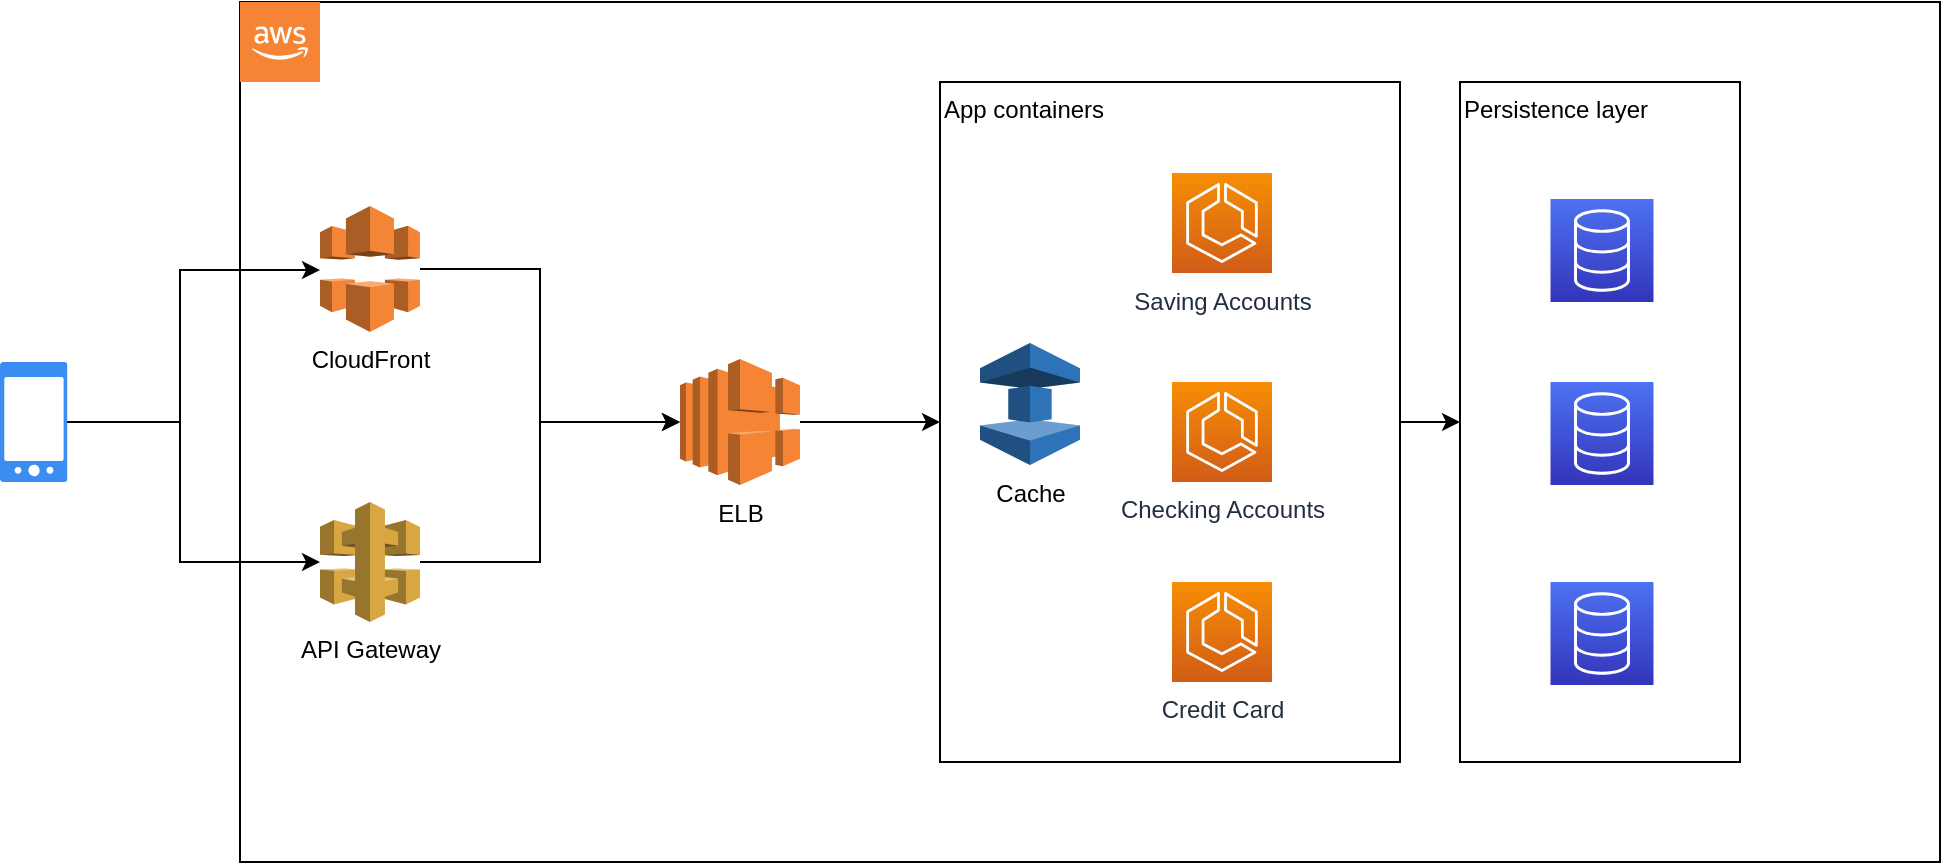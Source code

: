 <mxfile version="20.5.3" type="github">
  <diagram id="5bzbKDXPPmBTwJNbyLpx" name="Página-1">
    <mxGraphModel dx="1354" dy="767" grid="1" gridSize="10" guides="1" tooltips="1" connect="1" arrows="1" fold="1" page="1" pageScale="1" pageWidth="827" pageHeight="1169" math="0" shadow="0">
      <root>
        <mxCell id="0" />
        <mxCell id="1" parent="0" />
        <mxCell id="9ftaW-9AjqoJVhmIAfhh-5" value="" style="rounded=0;whiteSpace=wrap;html=1;" vertex="1" parent="1">
          <mxGeometry x="140" y="60" width="850" height="430" as="geometry" />
        </mxCell>
        <mxCell id="9ftaW-9AjqoJVhmIAfhh-8" style="edgeStyle=orthogonalEdgeStyle;rounded=0;orthogonalLoop=1;jettySize=auto;html=1;" edge="1" parent="1" source="9ftaW-9AjqoJVhmIAfhh-1" target="9ftaW-9AjqoJVhmIAfhh-2">
          <mxGeometry relative="1" as="geometry">
            <Array as="points">
              <mxPoint x="110" y="270" />
              <mxPoint x="110" y="194" />
            </Array>
          </mxGeometry>
        </mxCell>
        <mxCell id="9ftaW-9AjqoJVhmIAfhh-9" style="edgeStyle=orthogonalEdgeStyle;rounded=0;orthogonalLoop=1;jettySize=auto;html=1;" edge="1" parent="1" source="9ftaW-9AjqoJVhmIAfhh-1" target="9ftaW-9AjqoJVhmIAfhh-7">
          <mxGeometry relative="1" as="geometry">
            <Array as="points">
              <mxPoint x="110" y="270" />
              <mxPoint x="110" y="340" />
            </Array>
          </mxGeometry>
        </mxCell>
        <mxCell id="9ftaW-9AjqoJVhmIAfhh-1" value="" style="sketch=0;html=1;aspect=fixed;strokeColor=none;shadow=0;align=center;verticalAlign=top;fillColor=#3B8DF1;shape=mxgraph.gcp2.phone_android" vertex="1" parent="1">
          <mxGeometry x="20" y="240" width="33.6" height="60" as="geometry" />
        </mxCell>
        <mxCell id="9ftaW-9AjqoJVhmIAfhh-10" style="edgeStyle=orthogonalEdgeStyle;rounded=0;orthogonalLoop=1;jettySize=auto;html=1;" edge="1" parent="1" source="9ftaW-9AjqoJVhmIAfhh-2" target="9ftaW-9AjqoJVhmIAfhh-6">
          <mxGeometry relative="1" as="geometry">
            <Array as="points">
              <mxPoint x="290" y="194" />
              <mxPoint x="290" y="270" />
            </Array>
          </mxGeometry>
        </mxCell>
        <mxCell id="9ftaW-9AjqoJVhmIAfhh-2" value="CloudFront" style="outlineConnect=0;dashed=0;verticalLabelPosition=bottom;verticalAlign=top;align=center;html=1;shape=mxgraph.aws3.cloudfront;fillColor=#F58536;gradientColor=none;" vertex="1" parent="1">
          <mxGeometry x="180" y="162" width="50" height="63" as="geometry" />
        </mxCell>
        <mxCell id="9ftaW-9AjqoJVhmIAfhh-3" value="" style="outlineConnect=0;dashed=0;verticalLabelPosition=bottom;verticalAlign=top;align=center;html=1;shape=mxgraph.aws3.cloud_2;fillColor=#F58534;gradientColor=none;" vertex="1" parent="1">
          <mxGeometry x="140" y="60" width="40" height="40" as="geometry" />
        </mxCell>
        <mxCell id="9ftaW-9AjqoJVhmIAfhh-17" style="edgeStyle=orthogonalEdgeStyle;rounded=0;orthogonalLoop=1;jettySize=auto;html=1;" edge="1" parent="1" source="9ftaW-9AjqoJVhmIAfhh-6" target="9ftaW-9AjqoJVhmIAfhh-13">
          <mxGeometry relative="1" as="geometry" />
        </mxCell>
        <mxCell id="9ftaW-9AjqoJVhmIAfhh-6" value="ELB" style="outlineConnect=0;dashed=0;verticalLabelPosition=bottom;verticalAlign=top;align=center;html=1;shape=mxgraph.aws3.elastic_load_balancing;fillColor=#F58534;gradientColor=none;" vertex="1" parent="1">
          <mxGeometry x="360" y="238.5" width="60" height="63" as="geometry" />
        </mxCell>
        <mxCell id="9ftaW-9AjqoJVhmIAfhh-11" style="edgeStyle=orthogonalEdgeStyle;rounded=0;orthogonalLoop=1;jettySize=auto;html=1;" edge="1" parent="1" source="9ftaW-9AjqoJVhmIAfhh-7" target="9ftaW-9AjqoJVhmIAfhh-6">
          <mxGeometry relative="1" as="geometry">
            <Array as="points">
              <mxPoint x="290" y="340" />
              <mxPoint x="290" y="270" />
            </Array>
          </mxGeometry>
        </mxCell>
        <mxCell id="9ftaW-9AjqoJVhmIAfhh-7" value="API Gateway" style="outlineConnect=0;dashed=0;verticalLabelPosition=bottom;verticalAlign=top;align=center;html=1;shape=mxgraph.aws3.api_gateway;fillColor=#D9A741;gradientColor=none;" vertex="1" parent="1">
          <mxGeometry x="180" y="310" width="50" height="60" as="geometry" />
        </mxCell>
        <mxCell id="9ftaW-9AjqoJVhmIAfhh-22" style="edgeStyle=orthogonalEdgeStyle;rounded=0;orthogonalLoop=1;jettySize=auto;html=1;entryX=0;entryY=0.5;entryDx=0;entryDy=0;" edge="1" parent="1" source="9ftaW-9AjqoJVhmIAfhh-13" target="9ftaW-9AjqoJVhmIAfhh-18">
          <mxGeometry relative="1" as="geometry" />
        </mxCell>
        <mxCell id="9ftaW-9AjqoJVhmIAfhh-13" value="&lt;div&gt;App containers&lt;br&gt;&lt;/div&gt;" style="rounded=0;whiteSpace=wrap;html=1;align=left;verticalAlign=top;" vertex="1" parent="1">
          <mxGeometry x="490" y="100" width="230" height="340" as="geometry" />
        </mxCell>
        <mxCell id="9ftaW-9AjqoJVhmIAfhh-12" value="Cache" style="outlineConnect=0;dashed=0;verticalLabelPosition=bottom;verticalAlign=top;align=center;html=1;shape=mxgraph.aws3.elasticache;fillColor=#2E73B8;gradientColor=none;" vertex="1" parent="1">
          <mxGeometry x="510" y="230.5" width="50" height="61" as="geometry" />
        </mxCell>
        <mxCell id="9ftaW-9AjqoJVhmIAfhh-14" value="Saving Accounts" style="sketch=0;points=[[0,0,0],[0.25,0,0],[0.5,0,0],[0.75,0,0],[1,0,0],[0,1,0],[0.25,1,0],[0.5,1,0],[0.75,1,0],[1,1,0],[0,0.25,0],[0,0.5,0],[0,0.75,0],[1,0.25,0],[1,0.5,0],[1,0.75,0]];outlineConnect=0;fontColor=#232F3E;gradientColor=#F78E04;gradientDirection=north;fillColor=#D05C17;strokeColor=#ffffff;dashed=0;verticalLabelPosition=bottom;verticalAlign=top;align=center;html=1;fontSize=12;fontStyle=0;aspect=fixed;shape=mxgraph.aws4.resourceIcon;resIcon=mxgraph.aws4.ecs;" vertex="1" parent="1">
          <mxGeometry x="606" y="145.5" width="50" height="50" as="geometry" />
        </mxCell>
        <mxCell id="9ftaW-9AjqoJVhmIAfhh-15" value="Checking Accounts" style="sketch=0;points=[[0,0,0],[0.25,0,0],[0.5,0,0],[0.75,0,0],[1,0,0],[0,1,0],[0.25,1,0],[0.5,1,0],[0.75,1,0],[1,1,0],[0,0.25,0],[0,0.5,0],[0,0.75,0],[1,0.25,0],[1,0.5,0],[1,0.75,0]];outlineConnect=0;fontColor=#232F3E;gradientColor=#F78E04;gradientDirection=north;fillColor=#D05C17;strokeColor=#ffffff;dashed=0;verticalLabelPosition=bottom;verticalAlign=top;align=center;html=1;fontSize=12;fontStyle=0;aspect=fixed;shape=mxgraph.aws4.resourceIcon;resIcon=mxgraph.aws4.ecs;" vertex="1" parent="1">
          <mxGeometry x="606" y="250" width="50" height="50" as="geometry" />
        </mxCell>
        <mxCell id="9ftaW-9AjqoJVhmIAfhh-16" value="Credit Card" style="sketch=0;points=[[0,0,0],[0.25,0,0],[0.5,0,0],[0.75,0,0],[1,0,0],[0,1,0],[0.25,1,0],[0.5,1,0],[0.75,1,0],[1,1,0],[0,0.25,0],[0,0.5,0],[0,0.75,0],[1,0.25,0],[1,0.5,0],[1,0.75,0]];outlineConnect=0;fontColor=#232F3E;gradientColor=#F78E04;gradientDirection=north;fillColor=#D05C17;strokeColor=#ffffff;dashed=0;verticalLabelPosition=bottom;verticalAlign=top;align=center;html=1;fontSize=12;fontStyle=0;aspect=fixed;shape=mxgraph.aws4.resourceIcon;resIcon=mxgraph.aws4.ecs;" vertex="1" parent="1">
          <mxGeometry x="606" y="350" width="50" height="50" as="geometry" />
        </mxCell>
        <mxCell id="9ftaW-9AjqoJVhmIAfhh-18" value="Persistence layer" style="rounded=0;whiteSpace=wrap;html=1;align=left;verticalAlign=top;" vertex="1" parent="1">
          <mxGeometry x="750" y="100" width="140" height="340" as="geometry" />
        </mxCell>
        <mxCell id="9ftaW-9AjqoJVhmIAfhh-19" value="" style="sketch=0;points=[[0,0,0],[0.25,0,0],[0.5,0,0],[0.75,0,0],[1,0,0],[0,1,0],[0.25,1,0],[0.5,1,0],[0.75,1,0],[1,1,0],[0,0.25,0],[0,0.5,0],[0,0.75,0],[1,0.25,0],[1,0.5,0],[1,0.75,0]];outlineConnect=0;fontColor=#232F3E;gradientColor=#4D72F3;gradientDirection=north;fillColor=#3334B9;strokeColor=#ffffff;dashed=0;verticalLabelPosition=bottom;verticalAlign=top;align=center;html=1;fontSize=12;fontStyle=0;aspect=fixed;shape=mxgraph.aws4.resourceIcon;resIcon=mxgraph.aws4.database;" vertex="1" parent="1">
          <mxGeometry x="795.25" y="158.5" width="51.5" height="51.5" as="geometry" />
        </mxCell>
        <mxCell id="9ftaW-9AjqoJVhmIAfhh-20" value="" style="sketch=0;points=[[0,0,0],[0.25,0,0],[0.5,0,0],[0.75,0,0],[1,0,0],[0,1,0],[0.25,1,0],[0.5,1,0],[0.75,1,0],[1,1,0],[0,0.25,0],[0,0.5,0],[0,0.75,0],[1,0.25,0],[1,0.5,0],[1,0.75,0]];outlineConnect=0;fontColor=#232F3E;gradientColor=#4D72F3;gradientDirection=north;fillColor=#3334B9;strokeColor=#ffffff;dashed=0;verticalLabelPosition=bottom;verticalAlign=top;align=center;html=1;fontSize=12;fontStyle=0;aspect=fixed;shape=mxgraph.aws4.resourceIcon;resIcon=mxgraph.aws4.database;" vertex="1" parent="1">
          <mxGeometry x="795.25" y="250" width="51.5" height="51.5" as="geometry" />
        </mxCell>
        <mxCell id="9ftaW-9AjqoJVhmIAfhh-21" value="" style="sketch=0;points=[[0,0,0],[0.25,0,0],[0.5,0,0],[0.75,0,0],[1,0,0],[0,1,0],[0.25,1,0],[0.5,1,0],[0.75,1,0],[1,1,0],[0,0.25,0],[0,0.5,0],[0,0.75,0],[1,0.25,0],[1,0.5,0],[1,0.75,0]];outlineConnect=0;fontColor=#232F3E;gradientColor=#4D72F3;gradientDirection=north;fillColor=#3334B9;strokeColor=#ffffff;dashed=0;verticalLabelPosition=bottom;verticalAlign=top;align=center;html=1;fontSize=12;fontStyle=0;aspect=fixed;shape=mxgraph.aws4.resourceIcon;resIcon=mxgraph.aws4.database;" vertex="1" parent="1">
          <mxGeometry x="795.25" y="350" width="51.5" height="51.5" as="geometry" />
        </mxCell>
      </root>
    </mxGraphModel>
  </diagram>
</mxfile>
